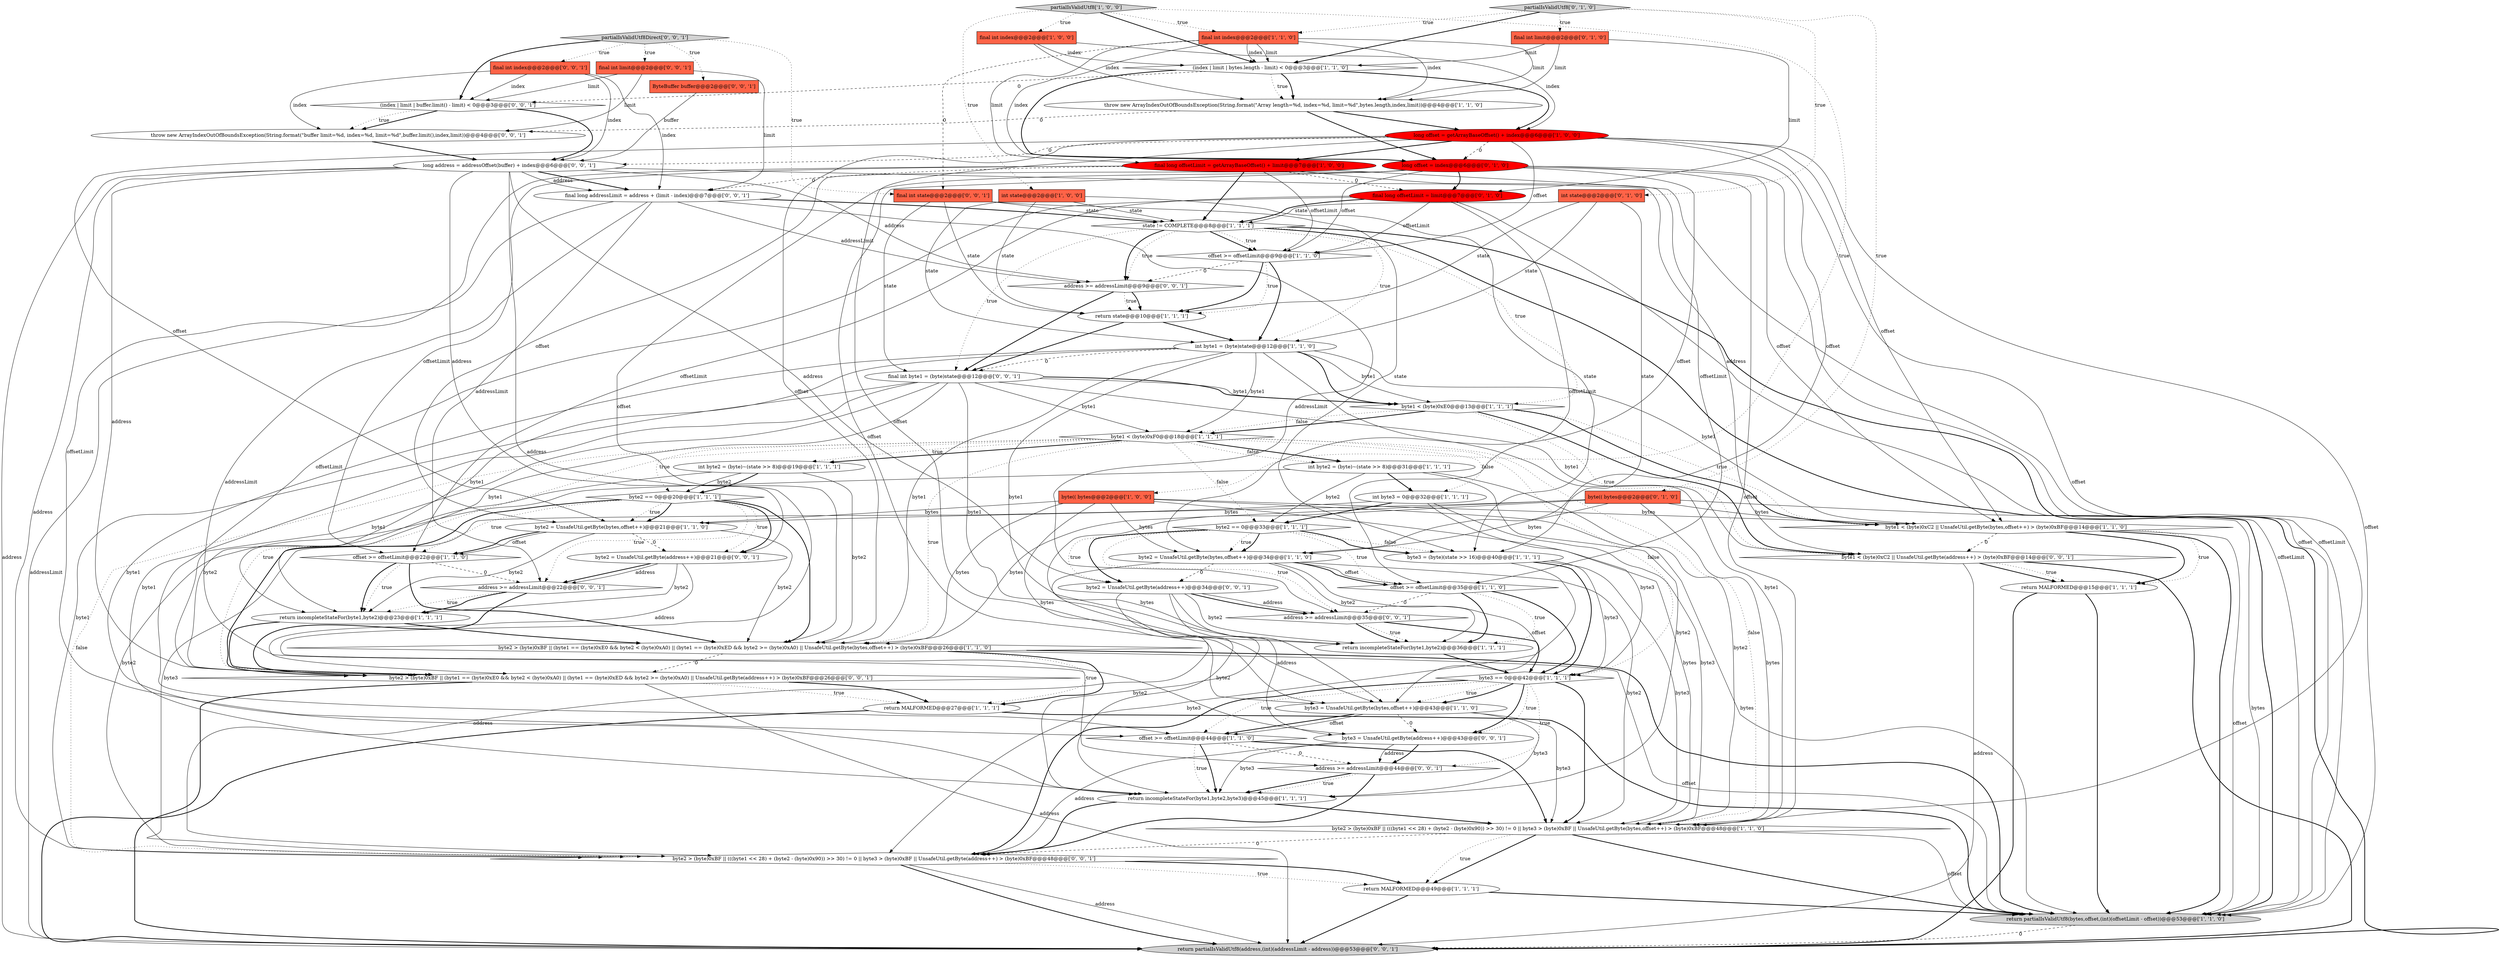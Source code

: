 digraph {
27 [style = filled, label = "return MALFORMED@@@27@@@['1', '1', '1']", fillcolor = white, shape = ellipse image = "AAA0AAABBB1BBB"];
30 [style = filled, label = "return MALFORMED@@@15@@@['1', '1', '1']", fillcolor = white, shape = ellipse image = "AAA0AAABBB1BBB"];
18 [style = filled, label = "throw new ArrayIndexOutOfBoundsException(String.format(\"Array length=%d, index=%d, limit=%d\",bytes.length,index,limit))@@@4@@@['1', '1', '0']", fillcolor = white, shape = ellipse image = "AAA0AAABBB1BBB"];
22 [style = filled, label = "int state@@@2@@@['1', '0', '0']", fillcolor = tomato, shape = box image = "AAA0AAABBB1BBB"];
40 [style = filled, label = "long offset = index@@@6@@@['0', '1', '0']", fillcolor = red, shape = ellipse image = "AAA1AAABBB2BBB"];
41 [style = filled, label = "byte(( bytes@@@2@@@['0', '1', '0']", fillcolor = tomato, shape = box image = "AAA0AAABBB2BBB"];
9 [style = filled, label = "int byte2 = (byte)~(state >> 8)@@@19@@@['1', '1', '1']", fillcolor = white, shape = ellipse image = "AAA0AAABBB1BBB"];
6 [style = filled, label = "byte3 = UnsafeUtil.getByte(bytes,offset++)@@@43@@@['1', '1', '0']", fillcolor = white, shape = ellipse image = "AAA0AAABBB1BBB"];
1 [style = filled, label = "byte2 > (byte)0xBF || (((byte1 << 28) + (byte2 - (byte)0x90)) >> 30) != 0 || byte3 > (byte)0xBF || UnsafeUtil.getByte(bytes,offset++) > (byte)0xBF@@@48@@@['1', '1', '0']", fillcolor = white, shape = diamond image = "AAA0AAABBB1BBB"];
26 [style = filled, label = "byte1 < (byte)0xC2 || UnsafeUtil.getByte(bytes,offset++) > (byte)0xBF@@@14@@@['1', '1', '0']", fillcolor = white, shape = diamond image = "AAA0AAABBB1BBB"];
29 [style = filled, label = "offset >= offsetLimit@@@44@@@['1', '1', '0']", fillcolor = white, shape = diamond image = "AAA0AAABBB1BBB"];
39 [style = filled, label = "partialIsValidUtf8['0', '1', '0']", fillcolor = lightgray, shape = diamond image = "AAA0AAABBB2BBB"];
3 [style = filled, label = "byte2 == 0@@@20@@@['1', '1', '1']", fillcolor = white, shape = diamond image = "AAA0AAABBB1BBB"];
52 [style = filled, label = "byte1 < (byte)0xC2 || UnsafeUtil.getByte(address++) > (byte)0xBF@@@14@@@['0', '0', '1']", fillcolor = white, shape = diamond image = "AAA0AAABBB3BBB"];
56 [style = filled, label = "throw new ArrayIndexOutOfBoundsException(String.format(\"buffer limit=%d, index=%d, limit=%d\",buffer.limit(),index,limit))@@@4@@@['0', '0', '1']", fillcolor = white, shape = ellipse image = "AAA0AAABBB3BBB"];
64 [style = filled, label = "final int byte1 = (byte)state@@@12@@@['0', '0', '1']", fillcolor = white, shape = ellipse image = "AAA0AAABBB3BBB"];
59 [style = filled, label = "byte3 = UnsafeUtil.getByte(address++)@@@43@@@['0', '0', '1']", fillcolor = white, shape = ellipse image = "AAA0AAABBB3BBB"];
14 [style = filled, label = "(index | limit | bytes.length - limit) < 0@@@3@@@['1', '1', '0']", fillcolor = white, shape = diamond image = "AAA0AAABBB1BBB"];
45 [style = filled, label = "final int limit@@@2@@@['0', '0', '1']", fillcolor = tomato, shape = box image = "AAA0AAABBB3BBB"];
5 [style = filled, label = "return MALFORMED@@@49@@@['1', '1', '1']", fillcolor = white, shape = ellipse image = "AAA0AAABBB1BBB"];
46 [style = filled, label = "address >= addressLimit@@@44@@@['0', '0', '1']", fillcolor = white, shape = diamond image = "AAA0AAABBB3BBB"];
25 [style = filled, label = "return incompleteStateFor(byte1,byte2)@@@23@@@['1', '1', '1']", fillcolor = white, shape = ellipse image = "AAA0AAABBB1BBB"];
62 [style = filled, label = "final int state@@@2@@@['0', '0', '1']", fillcolor = tomato, shape = box image = "AAA0AAABBB3BBB"];
35 [style = filled, label = "final int index@@@2@@@['1', '1', '0']", fillcolor = tomato, shape = box image = "AAA0AAABBB1BBB"];
19 [style = filled, label = "final int index@@@2@@@['1', '0', '0']", fillcolor = tomato, shape = box image = "AAA0AAABBB1BBB"];
28 [style = filled, label = "offset >= offsetLimit@@@22@@@['1', '1', '0']", fillcolor = white, shape = diamond image = "AAA0AAABBB1BBB"];
37 [style = filled, label = "int byte2 = (byte)~(state >> 8)@@@31@@@['1', '1', '1']", fillcolor = white, shape = ellipse image = "AAA0AAABBB1BBB"];
31 [style = filled, label = "return incompleteStateFor(byte1,byte2,byte3)@@@45@@@['1', '1', '1']", fillcolor = white, shape = ellipse image = "AAA0AAABBB1BBB"];
49 [style = filled, label = "byte2 > (byte)0xBF || (((byte1 << 28) + (byte2 - (byte)0x90)) >> 30) != 0 || byte3 > (byte)0xBF || UnsafeUtil.getByte(address++) > (byte)0xBF@@@48@@@['0', '0', '1']", fillcolor = white, shape = diamond image = "AAA0AAABBB3BBB"];
32 [style = filled, label = "byte2 = UnsafeUtil.getByte(bytes,offset++)@@@21@@@['1', '1', '0']", fillcolor = white, shape = ellipse image = "AAA0AAABBB1BBB"];
50 [style = filled, label = "address >= addressLimit@@@22@@@['0', '0', '1']", fillcolor = white, shape = diamond image = "AAA0AAABBB3BBB"];
10 [style = filled, label = "final long offsetLimit = getArrayBaseOffset() + limit@@@7@@@['1', '0', '0']", fillcolor = red, shape = ellipse image = "AAA1AAABBB1BBB"];
36 [style = filled, label = "offset >= offsetLimit@@@35@@@['1', '1', '0']", fillcolor = white, shape = diamond image = "AAA0AAABBB1BBB"];
15 [style = filled, label = "state != COMPLETE@@@8@@@['1', '1', '1']", fillcolor = white, shape = diamond image = "AAA0AAABBB1BBB"];
57 [style = filled, label = "long address = addressOffset(buffer) + index@@@6@@@['0', '0', '1']", fillcolor = white, shape = ellipse image = "AAA0AAABBB3BBB"];
42 [style = filled, label = "final long offsetLimit = limit@@@7@@@['0', '1', '0']", fillcolor = red, shape = ellipse image = "AAA1AAABBB2BBB"];
58 [style = filled, label = "byte2 = UnsafeUtil.getByte(address++)@@@21@@@['0', '0', '1']", fillcolor = white, shape = ellipse image = "AAA0AAABBB3BBB"];
13 [style = filled, label = "byte3 == 0@@@42@@@['1', '1', '1']", fillcolor = white, shape = diamond image = "AAA0AAABBB1BBB"];
0 [style = filled, label = "return incompleteStateFor(byte1,byte2)@@@36@@@['1', '1', '1']", fillcolor = white, shape = ellipse image = "AAA0AAABBB1BBB"];
47 [style = filled, label = "ByteBuffer buffer@@@2@@@['0', '0', '1']", fillcolor = tomato, shape = box image = "AAA0AAABBB3BBB"];
12 [style = filled, label = "byte1 < (byte)0xF0@@@18@@@['1', '1', '1']", fillcolor = white, shape = diamond image = "AAA0AAABBB1BBB"];
43 [style = filled, label = "final int limit@@@2@@@['0', '1', '0']", fillcolor = tomato, shape = box image = "AAA0AAABBB2BBB"];
53 [style = filled, label = "(index | limit | buffer.limit() - limit) < 0@@@3@@@['0', '0', '1']", fillcolor = white, shape = diamond image = "AAA0AAABBB3BBB"];
23 [style = filled, label = "byte2 > (byte)0xBF || (byte1 == (byte)0xE0 && byte2 < (byte)0xA0) || (byte1 == (byte)0xED && byte2 >= (byte)0xA0) || UnsafeUtil.getByte(bytes,offset++) > (byte)0xBF@@@26@@@['1', '1', '0']", fillcolor = white, shape = diamond image = "AAA0AAABBB1BBB"];
61 [style = filled, label = "address >= addressLimit@@@35@@@['0', '0', '1']", fillcolor = white, shape = diamond image = "AAA0AAABBB3BBB"];
21 [style = filled, label = "offset >= offsetLimit@@@9@@@['1', '1', '0']", fillcolor = white, shape = diamond image = "AAA0AAABBB1BBB"];
17 [style = filled, label = "byte(( bytes@@@2@@@['1', '0', '0']", fillcolor = tomato, shape = box image = "AAA0AAABBB1BBB"];
34 [style = filled, label = "long offset = getArrayBaseOffset() + index@@@6@@@['1', '0', '0']", fillcolor = red, shape = ellipse image = "AAA1AAABBB1BBB"];
48 [style = filled, label = "byte2 = UnsafeUtil.getByte(address++)@@@34@@@['0', '0', '1']", fillcolor = white, shape = ellipse image = "AAA0AAABBB3BBB"];
63 [style = filled, label = "return partialIsValidUtf8(address,(int)(addressLimit - address))@@@53@@@['0', '0', '1']", fillcolor = lightgray, shape = ellipse image = "AAA0AAABBB3BBB"];
54 [style = filled, label = "partialIsValidUtf8Direct['0', '0', '1']", fillcolor = lightgray, shape = diamond image = "AAA0AAABBB3BBB"];
16 [style = filled, label = "return partialIsValidUtf8(bytes,offset,(int)(offsetLimit - offset))@@@53@@@['1', '1', '0']", fillcolor = lightgray, shape = ellipse image = "AAA0AAABBB1BBB"];
20 [style = filled, label = "int byte1 = (byte)state@@@12@@@['1', '1', '0']", fillcolor = white, shape = ellipse image = "AAA0AAABBB1BBB"];
60 [style = filled, label = "address >= addressLimit@@@9@@@['0', '0', '1']", fillcolor = white, shape = diamond image = "AAA0AAABBB3BBB"];
2 [style = filled, label = "int byte3 = 0@@@32@@@['1', '1', '1']", fillcolor = white, shape = ellipse image = "AAA0AAABBB1BBB"];
7 [style = filled, label = "partialIsValidUtf8['1', '0', '0']", fillcolor = lightgray, shape = diamond image = "AAA0AAABBB1BBB"];
44 [style = filled, label = "final int index@@@2@@@['0', '0', '1']", fillcolor = tomato, shape = box image = "AAA0AAABBB3BBB"];
4 [style = filled, label = "byte2 = UnsafeUtil.getByte(bytes,offset++)@@@34@@@['1', '1', '0']", fillcolor = white, shape = ellipse image = "AAA0AAABBB1BBB"];
8 [style = filled, label = "byte1 < (byte)0xE0@@@13@@@['1', '1', '1']", fillcolor = white, shape = diamond image = "AAA0AAABBB1BBB"];
51 [style = filled, label = "byte2 > (byte)0xBF || (byte1 == (byte)0xE0 && byte2 < (byte)0xA0) || (byte1 == (byte)0xED && byte2 >= (byte)0xA0) || UnsafeUtil.getByte(address++) > (byte)0xBF@@@26@@@['0', '0', '1']", fillcolor = white, shape = diamond image = "AAA0AAABBB3BBB"];
55 [style = filled, label = "final long addressLimit = address + (limit - index)@@@7@@@['0', '0', '1']", fillcolor = white, shape = ellipse image = "AAA0AAABBB3BBB"];
38 [style = filled, label = "int state@@@2@@@['0', '1', '0']", fillcolor = tomato, shape = box image = "AAA0AAABBB2BBB"];
33 [style = filled, label = "byte3 = (byte)(state >> 16)@@@40@@@['1', '1', '1']", fillcolor = white, shape = ellipse image = "AAA0AAABBB1BBB"];
24 [style = filled, label = "byte2 == 0@@@33@@@['1', '1', '1']", fillcolor = white, shape = diamond image = "AAA0AAABBB1BBB"];
11 [style = filled, label = "return state@@@10@@@['1', '1', '1']", fillcolor = white, shape = ellipse image = "AAA0AAABBB1BBB"];
1->5 [style = bold, label=""];
62->33 [style = solid, label="state"];
4->0 [style = solid, label="byte2"];
26->16 [style = solid, label="offset"];
58->50 [style = bold, label=""];
34->6 [style = solid, label="offset"];
5->63 [style = bold, label=""];
10->28 [style = solid, label="offsetLimit"];
0->13 [style = bold, label=""];
55->61 [style = solid, label="addressLimit"];
21->11 [style = dotted, label="true"];
12->2 [style = dotted, label="false"];
15->21 [style = bold, label=""];
23->51 [style = dashed, label="0"];
1->16 [style = solid, label="offset"];
24->4 [style = dotted, label="true"];
28->25 [style = dotted, label="true"];
35->10 [style = solid, label="limit"];
11->64 [style = bold, label=""];
48->31 [style = solid, label="byte2"];
64->8 [style = bold, label=""];
39->14 [style = bold, label=""];
29->46 [style = dashed, label="0"];
15->20 [style = dotted, label="true"];
46->31 [style = bold, label=""];
13->49 [style = bold, label=""];
57->60 [style = solid, label="address"];
31->1 [style = bold, label=""];
37->49 [style = solid, label="byte2"];
48->61 [style = bold, label=""];
15->21 [style = dotted, label="true"];
12->9 [style = bold, label=""];
64->31 [style = solid, label="byte1"];
34->1 [style = solid, label="offset"];
13->1 [style = bold, label=""];
6->29 [style = bold, label=""];
7->14 [style = bold, label=""];
4->36 [style = solid, label="offset"];
6->29 [style = solid, label="offset"];
13->59 [style = bold, label=""];
36->0 [style = bold, label=""];
1->49 [style = dashed, label="0"];
15->8 [style = dotted, label="true"];
8->52 [style = dotted, label="true"];
26->30 [style = dotted, label="true"];
24->33 [style = dotted, label="false"];
64->8 [style = solid, label="byte1"];
59->31 [style = solid, label="byte3"];
28->50 [style = dashed, label="0"];
41->23 [style = solid, label="bytes"];
9->51 [style = solid, label="byte2"];
35->40 [style = solid, label="index"];
42->36 [style = solid, label="offsetLimit"];
12->51 [style = dotted, label="true"];
28->25 [style = bold, label=""];
52->30 [style = dotted, label="true"];
44->55 [style = solid, label="index"];
9->23 [style = solid, label="byte2"];
57->63 [style = solid, label="address"];
54->53 [style = bold, label=""];
4->36 [style = bold, label=""];
20->0 [style = solid, label="byte1"];
64->25 [style = solid, label="byte1"];
49->63 [style = bold, label=""];
2->24 [style = bold, label=""];
6->1 [style = solid, label="byte3"];
29->1 [style = bold, label=""];
57->52 [style = solid, label="address"];
54->62 [style = dotted, label="true"];
22->33 [style = solid, label="state"];
33->13 [style = solid, label="byte3"];
14->18 [style = dotted, label="true"];
17->1 [style = solid, label="bytes"];
55->63 [style = solid, label="addressLimit"];
41->4 [style = solid, label="bytes"];
41->6 [style = solid, label="bytes"];
20->31 [style = solid, label="byte1"];
54->45 [style = dotted, label="true"];
42->15 [style = bold, label=""];
60->11 [style = dotted, label="true"];
36->0 [style = dotted, label="true"];
17->26 [style = solid, label="bytes"];
13->6 [style = dotted, label="true"];
39->35 [style = dotted, label="true"];
12->3 [style = dotted, label="true"];
44->57 [style = solid, label="index"];
13->59 [style = dotted, label="true"];
38->33 [style = solid, label="state"];
62->64 [style = solid, label="state"];
38->20 [style = solid, label="state"];
12->23 [style = dotted, label="true"];
48->49 [style = solid, label="address"];
40->21 [style = solid, label="offset"];
17->6 [style = solid, label="bytes"];
34->21 [style = solid, label="offset"];
40->26 [style = solid, label="offset"];
64->52 [style = solid, label="byte1"];
40->4 [style = solid, label="offset"];
57->55 [style = bold, label=""];
60->64 [style = bold, label=""];
10->21 [style = solid, label="offsetLimit"];
35->14 [style = solid, label="index"];
46->31 [style = dotted, label="true"];
61->13 [style = bold, label=""];
41->1 [style = solid, label="bytes"];
22->15 [style = solid, label="state"];
38->15 [style = solid, label="state"];
56->57 [style = bold, label=""];
27->16 [style = bold, label=""];
39->43 [style = dotted, label="true"];
32->25 [style = solid, label="byte2"];
3->51 [style = bold, label=""];
57->55 [style = solid, label="address"];
42->28 [style = solid, label="offsetLimit"];
33->13 [style = bold, label=""];
41->16 [style = solid, label="bytes"];
52->63 [style = solid, label="address"];
37->31 [style = solid, label="byte2"];
12->37 [style = bold, label=""];
34->40 [style = dashed, label="0"];
32->28 [style = solid, label="offset"];
43->14 [style = solid, label="limit"];
35->62 [style = dashed, label="0"];
48->61 [style = solid, label="address"];
40->32 [style = solid, label="offset"];
26->16 [style = bold, label=""];
3->58 [style = dotted, label="true"];
24->61 [style = dotted, label="true"];
20->8 [style = bold, label=""];
33->49 [style = solid, label="byte3"];
3->23 [style = bold, label=""];
6->59 [style = dashed, label="0"];
2->1 [style = solid, label="byte3"];
6->31 [style = solid, label="byte3"];
49->63 [style = solid, label="address"];
41->26 [style = solid, label="bytes"];
58->25 [style = solid, label="byte2"];
44->53 [style = solid, label="index"];
13->46 [style = dotted, label="true"];
12->24 [style = dotted, label="false"];
21->11 [style = bold, label=""];
1->16 [style = bold, label=""];
13->29 [style = dotted, label="true"];
23->27 [style = dotted, label="true"];
15->60 [style = dotted, label="true"];
61->0 [style = dotted, label="true"];
51->27 [style = bold, label=""];
61->0 [style = bold, label=""];
64->51 [style = solid, label="byte1"];
35->14 [style = solid, label="limit"];
35->18 [style = solid, label="index"];
20->1 [style = solid, label="byte1"];
7->35 [style = dotted, label="true"];
14->18 [style = bold, label=""];
53->56 [style = bold, label=""];
3->58 [style = bold, label=""];
49->5 [style = bold, label=""];
7->22 [style = dotted, label="true"];
37->1 [style = solid, label="byte2"];
7->17 [style = dotted, label="true"];
55->60 [style = solid, label="addressLimit"];
51->27 [style = dotted, label="true"];
52->63 [style = bold, label=""];
51->63 [style = bold, label=""];
34->23 [style = solid, label="offset"];
9->3 [style = solid, label="byte2"];
59->46 [style = bold, label=""];
21->60 [style = dashed, label="0"];
10->55 [style = dashed, label="0"];
57->48 [style = solid, label="address"];
45->56 [style = solid, label="limit"];
55->50 [style = solid, label="addressLimit"];
34->16 [style = solid, label="offset"];
44->56 [style = solid, label="index"];
62->11 [style = solid, label="state"];
64->0 [style = solid, label="byte1"];
4->31 [style = solid, label="byte2"];
12->37 [style = dotted, label="false"];
4->6 [style = solid, label="offset"];
18->34 [style = bold, label=""];
18->40 [style = bold, label=""];
54->44 [style = dotted, label="true"];
4->1 [style = solid, label="byte2"];
34->26 [style = solid, label="offset"];
31->49 [style = bold, label=""];
20->12 [style = solid, label="byte1"];
40->6 [style = solid, label="offset"];
34->4 [style = solid, label="offset"];
32->23 [style = solid, label="byte2"];
45->53 [style = solid, label="limit"];
8->52 [style = bold, label=""];
52->30 [style = bold, label=""];
19->18 [style = solid, label="index"];
30->63 [style = bold, label=""];
45->55 [style = solid, label="limit"];
2->49 [style = solid, label="byte3"];
5->16 [style = bold, label=""];
59->49 [style = solid, label="address"];
24->33 [style = bold, label=""];
18->56 [style = dashed, label="0"];
36->13 [style = bold, label=""];
51->63 [style = solid, label="address"];
32->58 [style = dashed, label="0"];
10->29 [style = solid, label="offsetLimit"];
20->23 [style = solid, label="byte1"];
57->49 [style = solid, label="address"];
12->1 [style = dotted, label="false"];
53->56 [style = dotted, label="true"];
23->16 [style = solid, label="offset"];
28->23 [style = bold, label=""];
16->63 [style = dashed, label="0"];
10->36 [style = solid, label="offsetLimit"];
17->32 [style = solid, label="bytes"];
24->48 [style = dotted, label="true"];
17->23 [style = solid, label="bytes"];
55->15 [style = bold, label=""];
42->21 [style = solid, label="offsetLimit"];
9->3 [style = bold, label=""];
48->0 [style = solid, label="byte2"];
37->24 [style = solid, label="byte2"];
37->2 [style = bold, label=""];
22->11 [style = solid, label="state"];
22->20 [style = solid, label="state"];
40->1 [style = solid, label="offset"];
13->6 [style = bold, label=""];
4->48 [style = dashed, label="0"];
57->51 [style = solid, label="address"];
40->23 [style = solid, label="offset"];
24->36 [style = dotted, label="true"];
8->12 [style = bold, label=""];
42->16 [style = solid, label="offsetLimit"];
25->51 [style = bold, label=""];
12->13 [style = dotted, label="false"];
3->28 [style = dotted, label="true"];
11->20 [style = bold, label=""];
59->46 [style = solid, label="address"];
8->26 [style = dotted, label="true"];
15->60 [style = bold, label=""];
23->16 [style = bold, label=""];
50->25 [style = dotted, label="true"];
14->53 [style = dashed, label="0"];
3->32 [style = dotted, label="true"];
3->50 [style = dotted, label="true"];
17->4 [style = solid, label="bytes"];
10->16 [style = solid, label="offsetLimit"];
41->32 [style = solid, label="bytes"];
8->12 [style = dotted, label="false"];
10->15 [style = bold, label=""];
23->27 [style = bold, label=""];
17->16 [style = solid, label="bytes"];
7->19 [style = dotted, label="true"];
25->23 [style = bold, label=""];
53->57 [style = bold, label=""];
40->16 [style = solid, label="offset"];
39->38 [style = dotted, label="true"];
48->59 [style = solid, label="address"];
29->31 [style = bold, label=""];
46->49 [style = bold, label=""];
20->64 [style = dashed, label="0"];
20->26 [style = solid, label="byte1"];
14->34 [style = bold, label=""];
64->49 [style = solid, label="byte1"];
8->26 [style = bold, label=""];
27->63 [style = bold, label=""];
58->50 [style = solid, label="address"];
58->51 [style = solid, label="address"];
43->18 [style = solid, label="limit"];
49->5 [style = dotted, label="true"];
34->10 [style = bold, label=""];
15->16 [style = bold, label=""];
10->42 [style = dashed, label="0"];
12->49 [style = dotted, label="false"];
50->25 [style = bold, label=""];
26->30 [style = bold, label=""];
35->18 [style = solid, label="limit"];
15->64 [style = dotted, label="true"];
20->25 [style = solid, label="byte1"];
24->4 [style = bold, label=""];
54->47 [style = dotted, label="true"];
21->20 [style = bold, label=""];
19->34 [style = solid, label="index"];
33->1 [style = solid, label="byte3"];
38->11 [style = solid, label="state"];
55->46 [style = solid, label="addressLimit"];
57->59 [style = solid, label="address"];
34->57 [style = dashed, label="0"];
50->51 [style = bold, label=""];
39->41 [style = dotted, label="true"];
34->32 [style = solid, label="offset"];
62->15 [style = solid, label="state"];
36->61 [style = dashed, label="0"];
47->57 [style = solid, label="buffer"];
60->11 [style = bold, label=""];
26->52 [style = dashed, label="0"];
64->12 [style = solid, label="byte1"];
19->14 [style = solid, label="index"];
43->42 [style = solid, label="limit"];
3->32 [style = bold, label=""];
30->16 [style = bold, label=""];
15->63 [style = bold, label=""];
20->8 [style = solid, label="byte1"];
2->13 [style = solid, label="byte3"];
32->28 [style = bold, label=""];
40->42 [style = bold, label=""];
14->40 [style = bold, label=""];
1->5 [style = dotted, label="true"];
57->58 [style = solid, label="address"];
24->48 [style = bold, label=""];
42->29 [style = solid, label="offsetLimit"];
12->9 [style = dotted, label="true"];
29->31 [style = dotted, label="true"];
}
